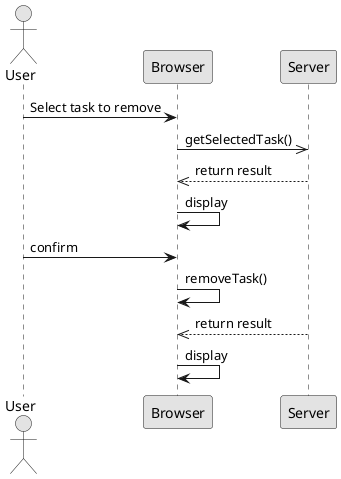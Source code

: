@startuml  analysis.png
skinparam handwritten false
skinparam monochrome true
skinparam packageStyle rect
skinparam defaultFontName FG Virgil
skinparam shadowing false

actor User

User -> Browser : Select task to remove 
Browser ->> Server : getSelectedTask()

Server -->> Browser : return result

Browser -> Browser : display

User -> Browser : confirm

Browser -> Browser : removeTask()

Server -->> Browser : return result

Browser -> Browser : display

@enduml